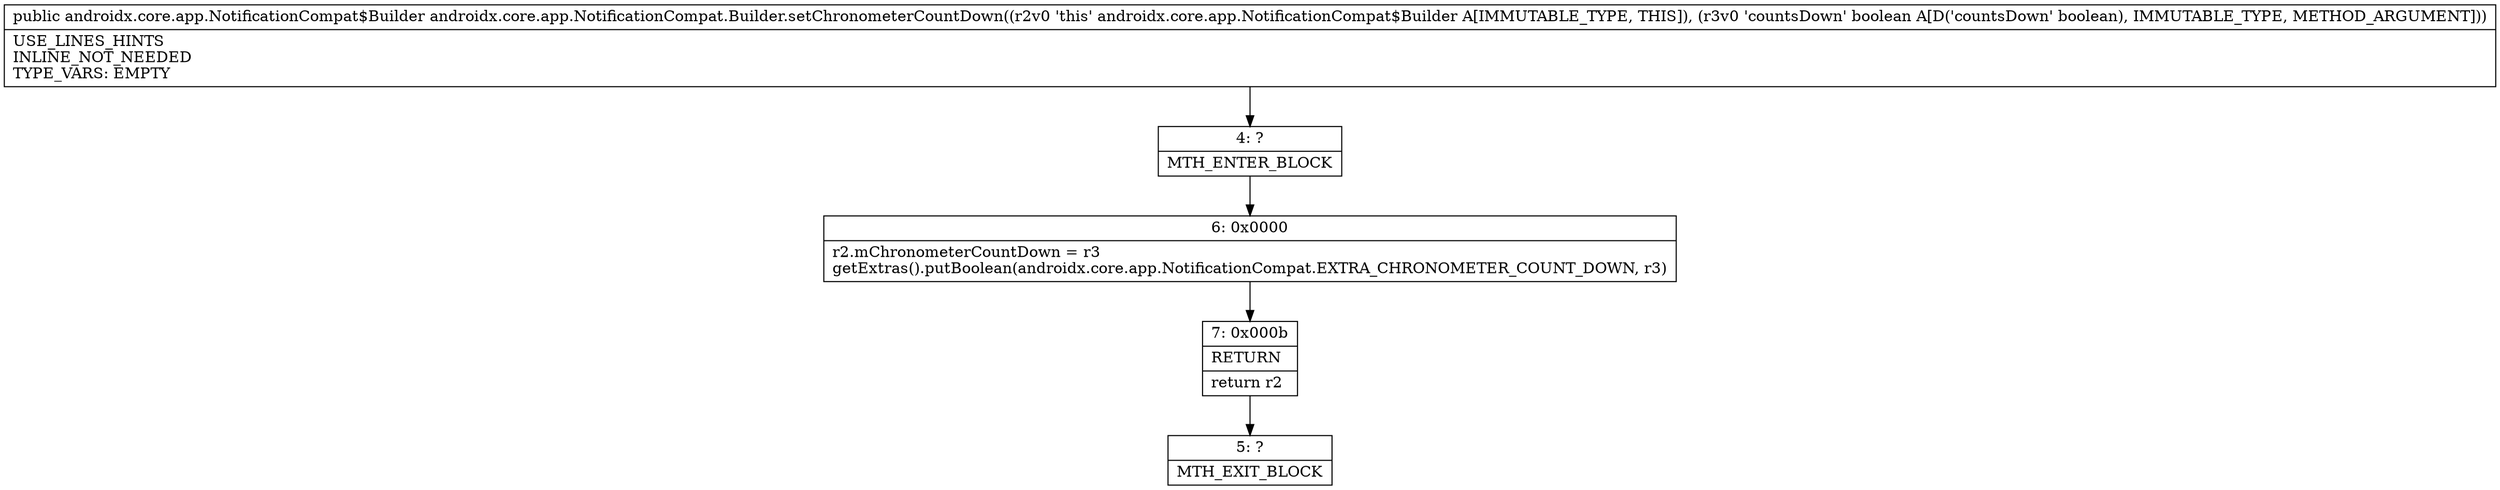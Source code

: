 digraph "CFG forandroidx.core.app.NotificationCompat.Builder.setChronometerCountDown(Z)Landroidx\/core\/app\/NotificationCompat$Builder;" {
Node_4 [shape=record,label="{4\:\ ?|MTH_ENTER_BLOCK\l}"];
Node_6 [shape=record,label="{6\:\ 0x0000|r2.mChronometerCountDown = r3\lgetExtras().putBoolean(androidx.core.app.NotificationCompat.EXTRA_CHRONOMETER_COUNT_DOWN, r3)\l}"];
Node_7 [shape=record,label="{7\:\ 0x000b|RETURN\l|return r2\l}"];
Node_5 [shape=record,label="{5\:\ ?|MTH_EXIT_BLOCK\l}"];
MethodNode[shape=record,label="{public androidx.core.app.NotificationCompat$Builder androidx.core.app.NotificationCompat.Builder.setChronometerCountDown((r2v0 'this' androidx.core.app.NotificationCompat$Builder A[IMMUTABLE_TYPE, THIS]), (r3v0 'countsDown' boolean A[D('countsDown' boolean), IMMUTABLE_TYPE, METHOD_ARGUMENT]))  | USE_LINES_HINTS\lINLINE_NOT_NEEDED\lTYPE_VARS: EMPTY\l}"];
MethodNode -> Node_4;Node_4 -> Node_6;
Node_6 -> Node_7;
Node_7 -> Node_5;
}


